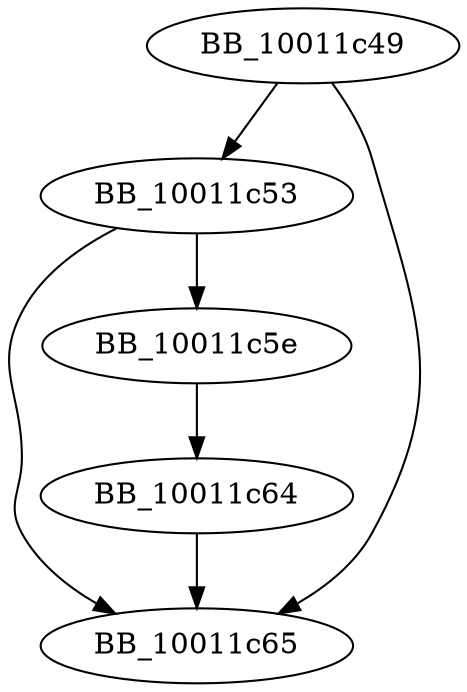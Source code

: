 DiGraph __freea{
BB_10011c49->BB_10011c53
BB_10011c49->BB_10011c65
BB_10011c53->BB_10011c5e
BB_10011c53->BB_10011c65
BB_10011c5e->BB_10011c64
BB_10011c64->BB_10011c65
}
